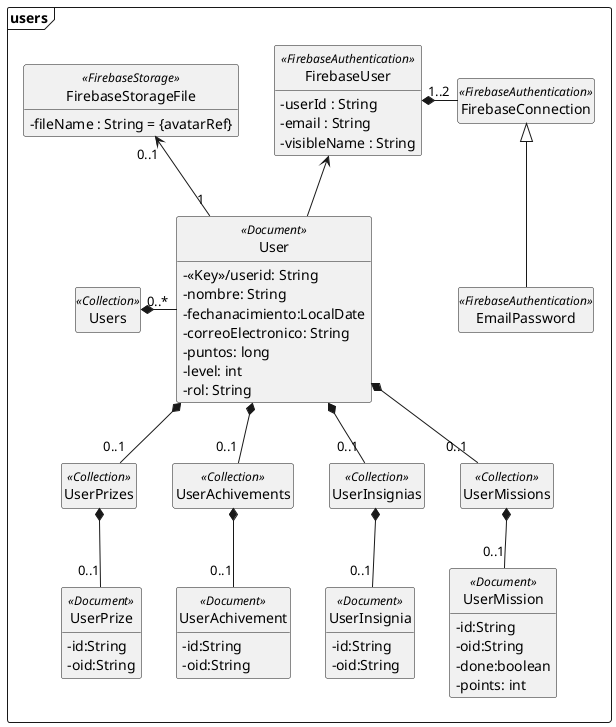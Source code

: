 @startuml users
package users <<Frame>> {
 class FirebaseStorageFile <<FirebaseStorage>>{
- fileName : String = {avatarRef}
}
    class FirebaseUser <<FirebaseAuthentication>>{
        - userId : String
        - email : String
        - visibleName : String 
    }
    class FirebaseConnection <<FirebaseAuthentication>>
    class EmailPassword <<FirebaseAuthentication>>

 class Users <<Collection>>
 
 class User <<Document>>{
    - <<Key>>/userid: String
    - nombre: String
    - fechanacimiento:LocalDate
    - correoElectronico: String  
    - puntos: long
    - level: int
    - rol: String 
 }
 

together {
 class UserMissions <<Collection>>
 class UserInsignias <<Collection>>
 class UserAchivements <<Collection>>
 class UserPrizes <<Collection>>
 class UserInsignia <<Document>>{
      -id:String
     -oid:String
 }
 class UserAchivement<<Document>>{
      -id:String
     -oid:String
 }
 class UserPrize<<Document>>{
     -id:String
     -oid:String
}
 class UserMission <<Document>>{
     -id:String
     -oid:String
     -done:boolean
     -points: int
}
}


 User*--"0..1"UserMissions
 User*--"0..1"UserAchivements
 User*--"0..1"UserInsignias 
 User*--"0..1"UserPrizes
UserMissions*--"0..1"UserMission
UserAchivements*--"0..1"UserAchivement
UserInsignias*--"0..1"UserInsignia
UserPrizes*--"0..1"UserPrize
FirebaseUser*-"1..2"FirebaseConnection
FirebaseUser <-- User
FirebaseStorageFile"0..1"<--"1"User
Users*-"0..*" User

FirebaseConnection<|--EmailPassword
}
/'Configuraciones'/

hide empty members   
hide circle
skinparam classAttributeIconSize 0
@enduml